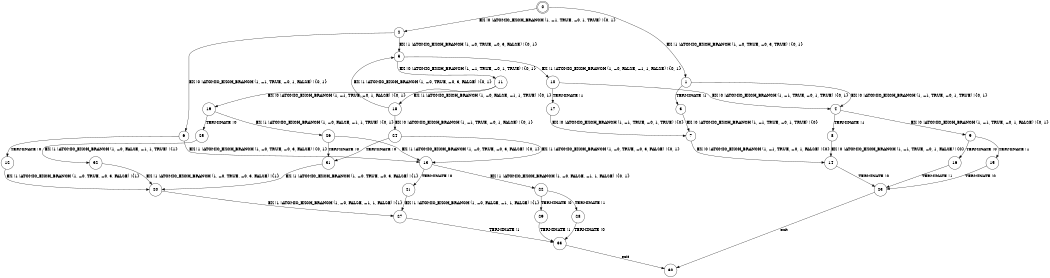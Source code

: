 digraph BCG {
size = "7, 10.5";
center = TRUE;
node [shape = circle];
0 [peripheries = 2];
0 -> 1 [label = "EX !1 !ATOMIC_EXCH_BRANCH (1, +0, TRUE, +0, 3, TRUE) !{0, 1}"];
0 -> 2 [label = "EX !0 !ATOMIC_EXCH_BRANCH (1, +1, TRUE, +0, 1, TRUE) !{0, 1}"];
1 -> 3 [label = "TERMINATE !1"];
1 -> 4 [label = "EX !0 !ATOMIC_EXCH_BRANCH (1, +1, TRUE, +0, 1, TRUE) !{0, 1}"];
2 -> 5 [label = "EX !1 !ATOMIC_EXCH_BRANCH (1, +0, TRUE, +0, 3, FALSE) !{0, 1}"];
2 -> 6 [label = "EX !0 !ATOMIC_EXCH_BRANCH (1, +1, TRUE, +0, 1, FALSE) !{0, 1}"];
3 -> 7 [label = "EX !0 !ATOMIC_EXCH_BRANCH (1, +1, TRUE, +0, 1, TRUE) !{0}"];
4 -> 8 [label = "TERMINATE !1"];
4 -> 9 [label = "EX !0 !ATOMIC_EXCH_BRANCH (1, +1, TRUE, +0, 1, FALSE) !{0, 1}"];
5 -> 10 [label = "EX !1 !ATOMIC_EXCH_BRANCH (1, +0, FALSE, +1, 1, FALSE) !{0, 1}"];
5 -> 11 [label = "EX !0 !ATOMIC_EXCH_BRANCH (1, +1, TRUE, +0, 1, TRUE) !{0, 1}"];
6 -> 12 [label = "TERMINATE !0"];
6 -> 13 [label = "EX !1 !ATOMIC_EXCH_BRANCH (1, +0, TRUE, +0, 3, FALSE) !{0, 1}"];
7 -> 14 [label = "EX !0 !ATOMIC_EXCH_BRANCH (1, +1, TRUE, +0, 1, FALSE) !{0}"];
8 -> 14 [label = "EX !0 !ATOMIC_EXCH_BRANCH (1, +1, TRUE, +0, 1, FALSE) !{0}"];
9 -> 15 [label = "TERMINATE !1"];
9 -> 16 [label = "TERMINATE !0"];
10 -> 17 [label = "TERMINATE !1"];
10 -> 4 [label = "EX !0 !ATOMIC_EXCH_BRANCH (1, +1, TRUE, +0, 1, TRUE) !{0, 1}"];
11 -> 18 [label = "EX !1 !ATOMIC_EXCH_BRANCH (1, +0, FALSE, +1, 1, TRUE) !{0, 1}"];
11 -> 19 [label = "EX !0 !ATOMIC_EXCH_BRANCH (1, +1, TRUE, +0, 1, FALSE) !{0, 1}"];
12 -> 20 [label = "EX !1 !ATOMIC_EXCH_BRANCH (1, +0, TRUE, +0, 3, FALSE) !{1}"];
13 -> 21 [label = "TERMINATE !0"];
13 -> 22 [label = "EX !1 !ATOMIC_EXCH_BRANCH (1, +0, FALSE, +1, 1, FALSE) !{0, 1}"];
14 -> 23 [label = "TERMINATE !0"];
15 -> 23 [label = "TERMINATE !0"];
16 -> 23 [label = "TERMINATE !1"];
17 -> 7 [label = "EX !0 !ATOMIC_EXCH_BRANCH (1, +1, TRUE, +0, 1, TRUE) !{0}"];
18 -> 5 [label = "EX !1 !ATOMIC_EXCH_BRANCH (1, +0, TRUE, +0, 3, FALSE) !{0, 1}"];
18 -> 24 [label = "EX !0 !ATOMIC_EXCH_BRANCH (1, +1, TRUE, +0, 1, FALSE) !{0, 1}"];
19 -> 25 [label = "TERMINATE !0"];
19 -> 26 [label = "EX !1 !ATOMIC_EXCH_BRANCH (1, +0, FALSE, +1, 1, TRUE) !{0, 1}"];
20 -> 27 [label = "EX !1 !ATOMIC_EXCH_BRANCH (1, +0, FALSE, +1, 1, FALSE) !{1}"];
21 -> 27 [label = "EX !1 !ATOMIC_EXCH_BRANCH (1, +0, FALSE, +1, 1, FALSE) !{1}"];
22 -> 28 [label = "TERMINATE !1"];
22 -> 29 [label = "TERMINATE !0"];
23 -> 30 [label = "exit"];
24 -> 31 [label = "TERMINATE !0"];
24 -> 13 [label = "EX !1 !ATOMIC_EXCH_BRANCH (1, +0, TRUE, +0, 3, FALSE) !{0, 1}"];
25 -> 32 [label = "EX !1 !ATOMIC_EXCH_BRANCH (1, +0, FALSE, +1, 1, TRUE) !{1}"];
26 -> 31 [label = "TERMINATE !0"];
26 -> 13 [label = "EX !1 !ATOMIC_EXCH_BRANCH (1, +0, TRUE, +0, 3, FALSE) !{0, 1}"];
27 -> 33 [label = "TERMINATE !1"];
28 -> 33 [label = "TERMINATE !0"];
29 -> 33 [label = "TERMINATE !1"];
31 -> 20 [label = "EX !1 !ATOMIC_EXCH_BRANCH (1, +0, TRUE, +0, 3, FALSE) !{1}"];
32 -> 20 [label = "EX !1 !ATOMIC_EXCH_BRANCH (1, +0, TRUE, +0, 3, FALSE) !{1}"];
33 -> 30 [label = "exit"];
}
